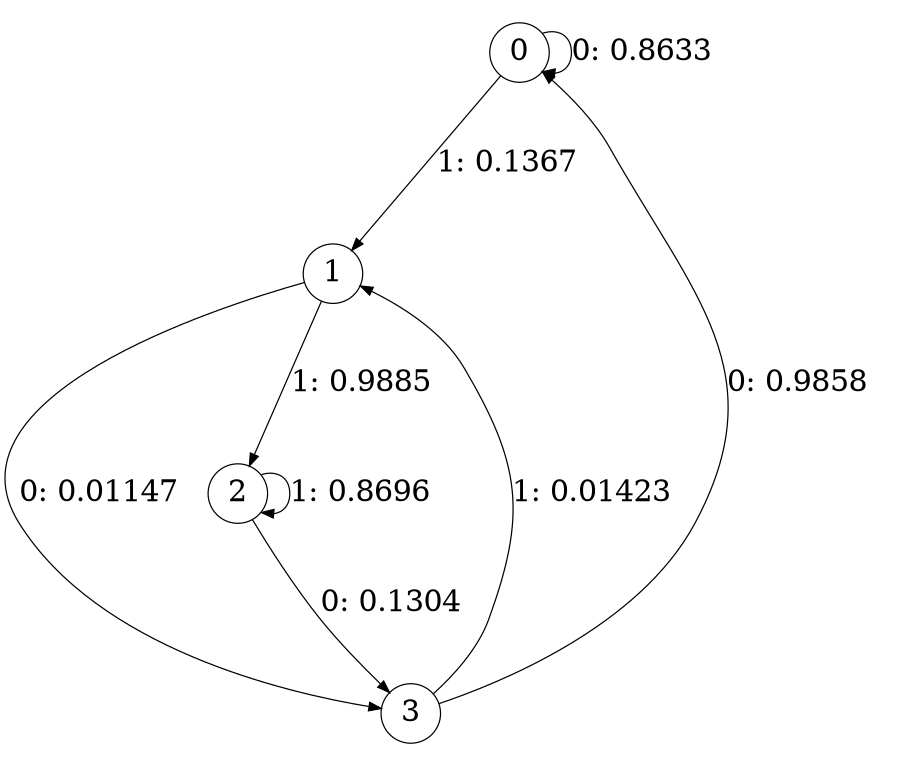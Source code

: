 digraph "ch4_both_short_L2" {
size = "6,8.5";
ratio = "fill";
node [shape = circle];
node [fontsize = 24];
edge [fontsize = 24];
0 -> 0 [label = "0: 0.8633   "];
0 -> 1 [label = "1: 0.1367   "];
1 -> 3 [label = "0: 0.01147  "];
1 -> 2 [label = "1: 0.9885   "];
2 -> 3 [label = "0: 0.1304   "];
2 -> 2 [label = "1: 0.8696   "];
3 -> 0 [label = "0: 0.9858   "];
3 -> 1 [label = "1: 0.01423  "];
}